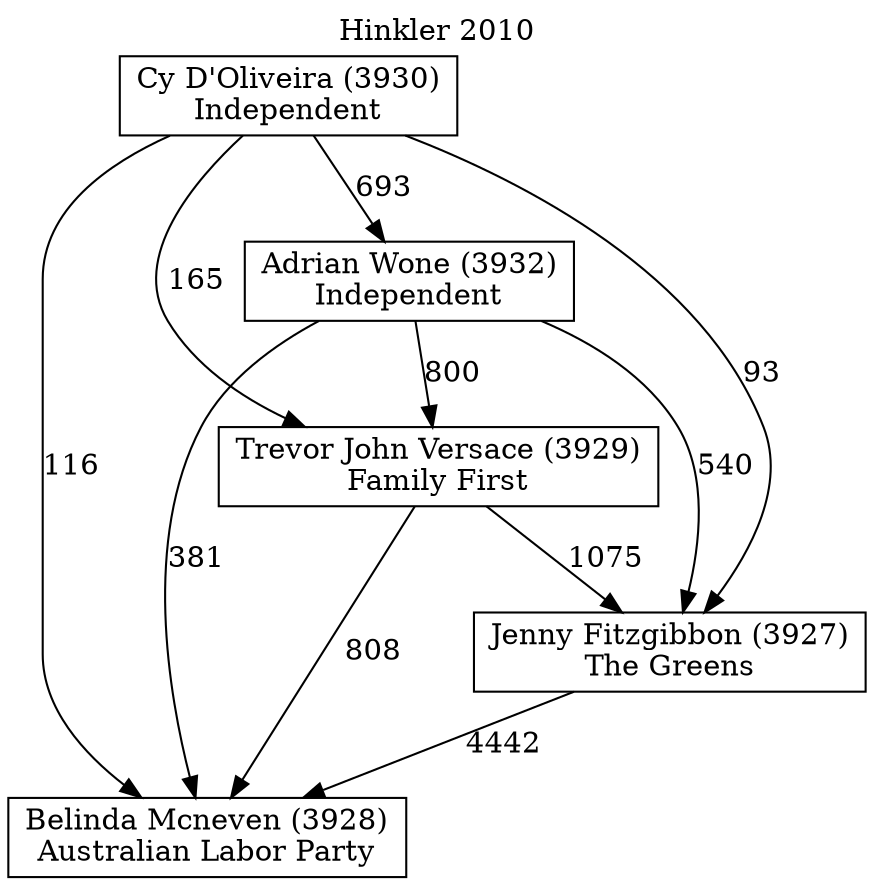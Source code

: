 // House preference flow
digraph "Belinda Mcneven (3928)_Hinkler_2010" {
	graph [label="Hinkler 2010" labelloc=t mclimit=10]
	node [shape=box]
	"Adrian Wone (3932)" [label="Adrian Wone (3932)
Independent"]
	"Belinda Mcneven (3928)" [label="Belinda Mcneven (3928)
Australian Labor Party"]
	"Cy D'Oliveira (3930)" [label="Cy D'Oliveira (3930)
Independent"]
	"Jenny Fitzgibbon (3927)" [label="Jenny Fitzgibbon (3927)
The Greens"]
	"Trevor John Versace (3929)" [label="Trevor John Versace (3929)
Family First"]
	"Adrian Wone (3932)" -> "Belinda Mcneven (3928)" [label=381]
	"Adrian Wone (3932)" -> "Jenny Fitzgibbon (3927)" [label=540]
	"Adrian Wone (3932)" -> "Trevor John Versace (3929)" [label=800]
	"Cy D'Oliveira (3930)" -> "Adrian Wone (3932)" [label=693]
	"Cy D'Oliveira (3930)" -> "Belinda Mcneven (3928)" [label=116]
	"Cy D'Oliveira (3930)" -> "Jenny Fitzgibbon (3927)" [label=93]
	"Cy D'Oliveira (3930)" -> "Trevor John Versace (3929)" [label=165]
	"Jenny Fitzgibbon (3927)" -> "Belinda Mcneven (3928)" [label=4442]
	"Trevor John Versace (3929)" -> "Belinda Mcneven (3928)" [label=808]
	"Trevor John Versace (3929)" -> "Jenny Fitzgibbon (3927)" [label=1075]
}

